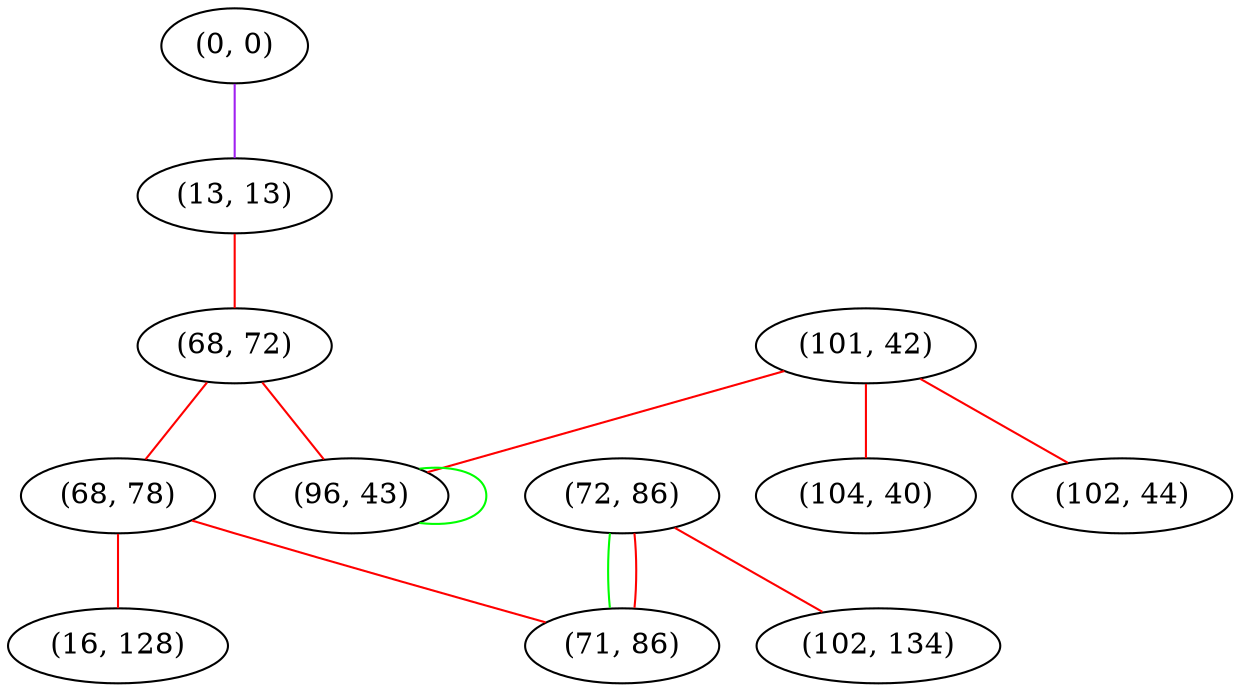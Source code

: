 graph "" {
"(0, 0)";
"(101, 42)";
"(13, 13)";
"(68, 72)";
"(72, 86)";
"(102, 134)";
"(68, 78)";
"(104, 40)";
"(96, 43)";
"(16, 128)";
"(102, 44)";
"(71, 86)";
"(0, 0)" -- "(13, 13)"  [color=purple, key=0, weight=4];
"(101, 42)" -- "(102, 44)"  [color=red, key=0, weight=1];
"(101, 42)" -- "(96, 43)"  [color=red, key=0, weight=1];
"(101, 42)" -- "(104, 40)"  [color=red, key=0, weight=1];
"(13, 13)" -- "(68, 72)"  [color=red, key=0, weight=1];
"(68, 72)" -- "(96, 43)"  [color=red, key=0, weight=1];
"(68, 72)" -- "(68, 78)"  [color=red, key=0, weight=1];
"(72, 86)" -- "(71, 86)"  [color=green, key=0, weight=2];
"(72, 86)" -- "(71, 86)"  [color=red, key=1, weight=1];
"(72, 86)" -- "(102, 134)"  [color=red, key=0, weight=1];
"(68, 78)" -- "(71, 86)"  [color=red, key=0, weight=1];
"(68, 78)" -- "(16, 128)"  [color=red, key=0, weight=1];
"(96, 43)" -- "(96, 43)"  [color=green, key=0, weight=2];
}

